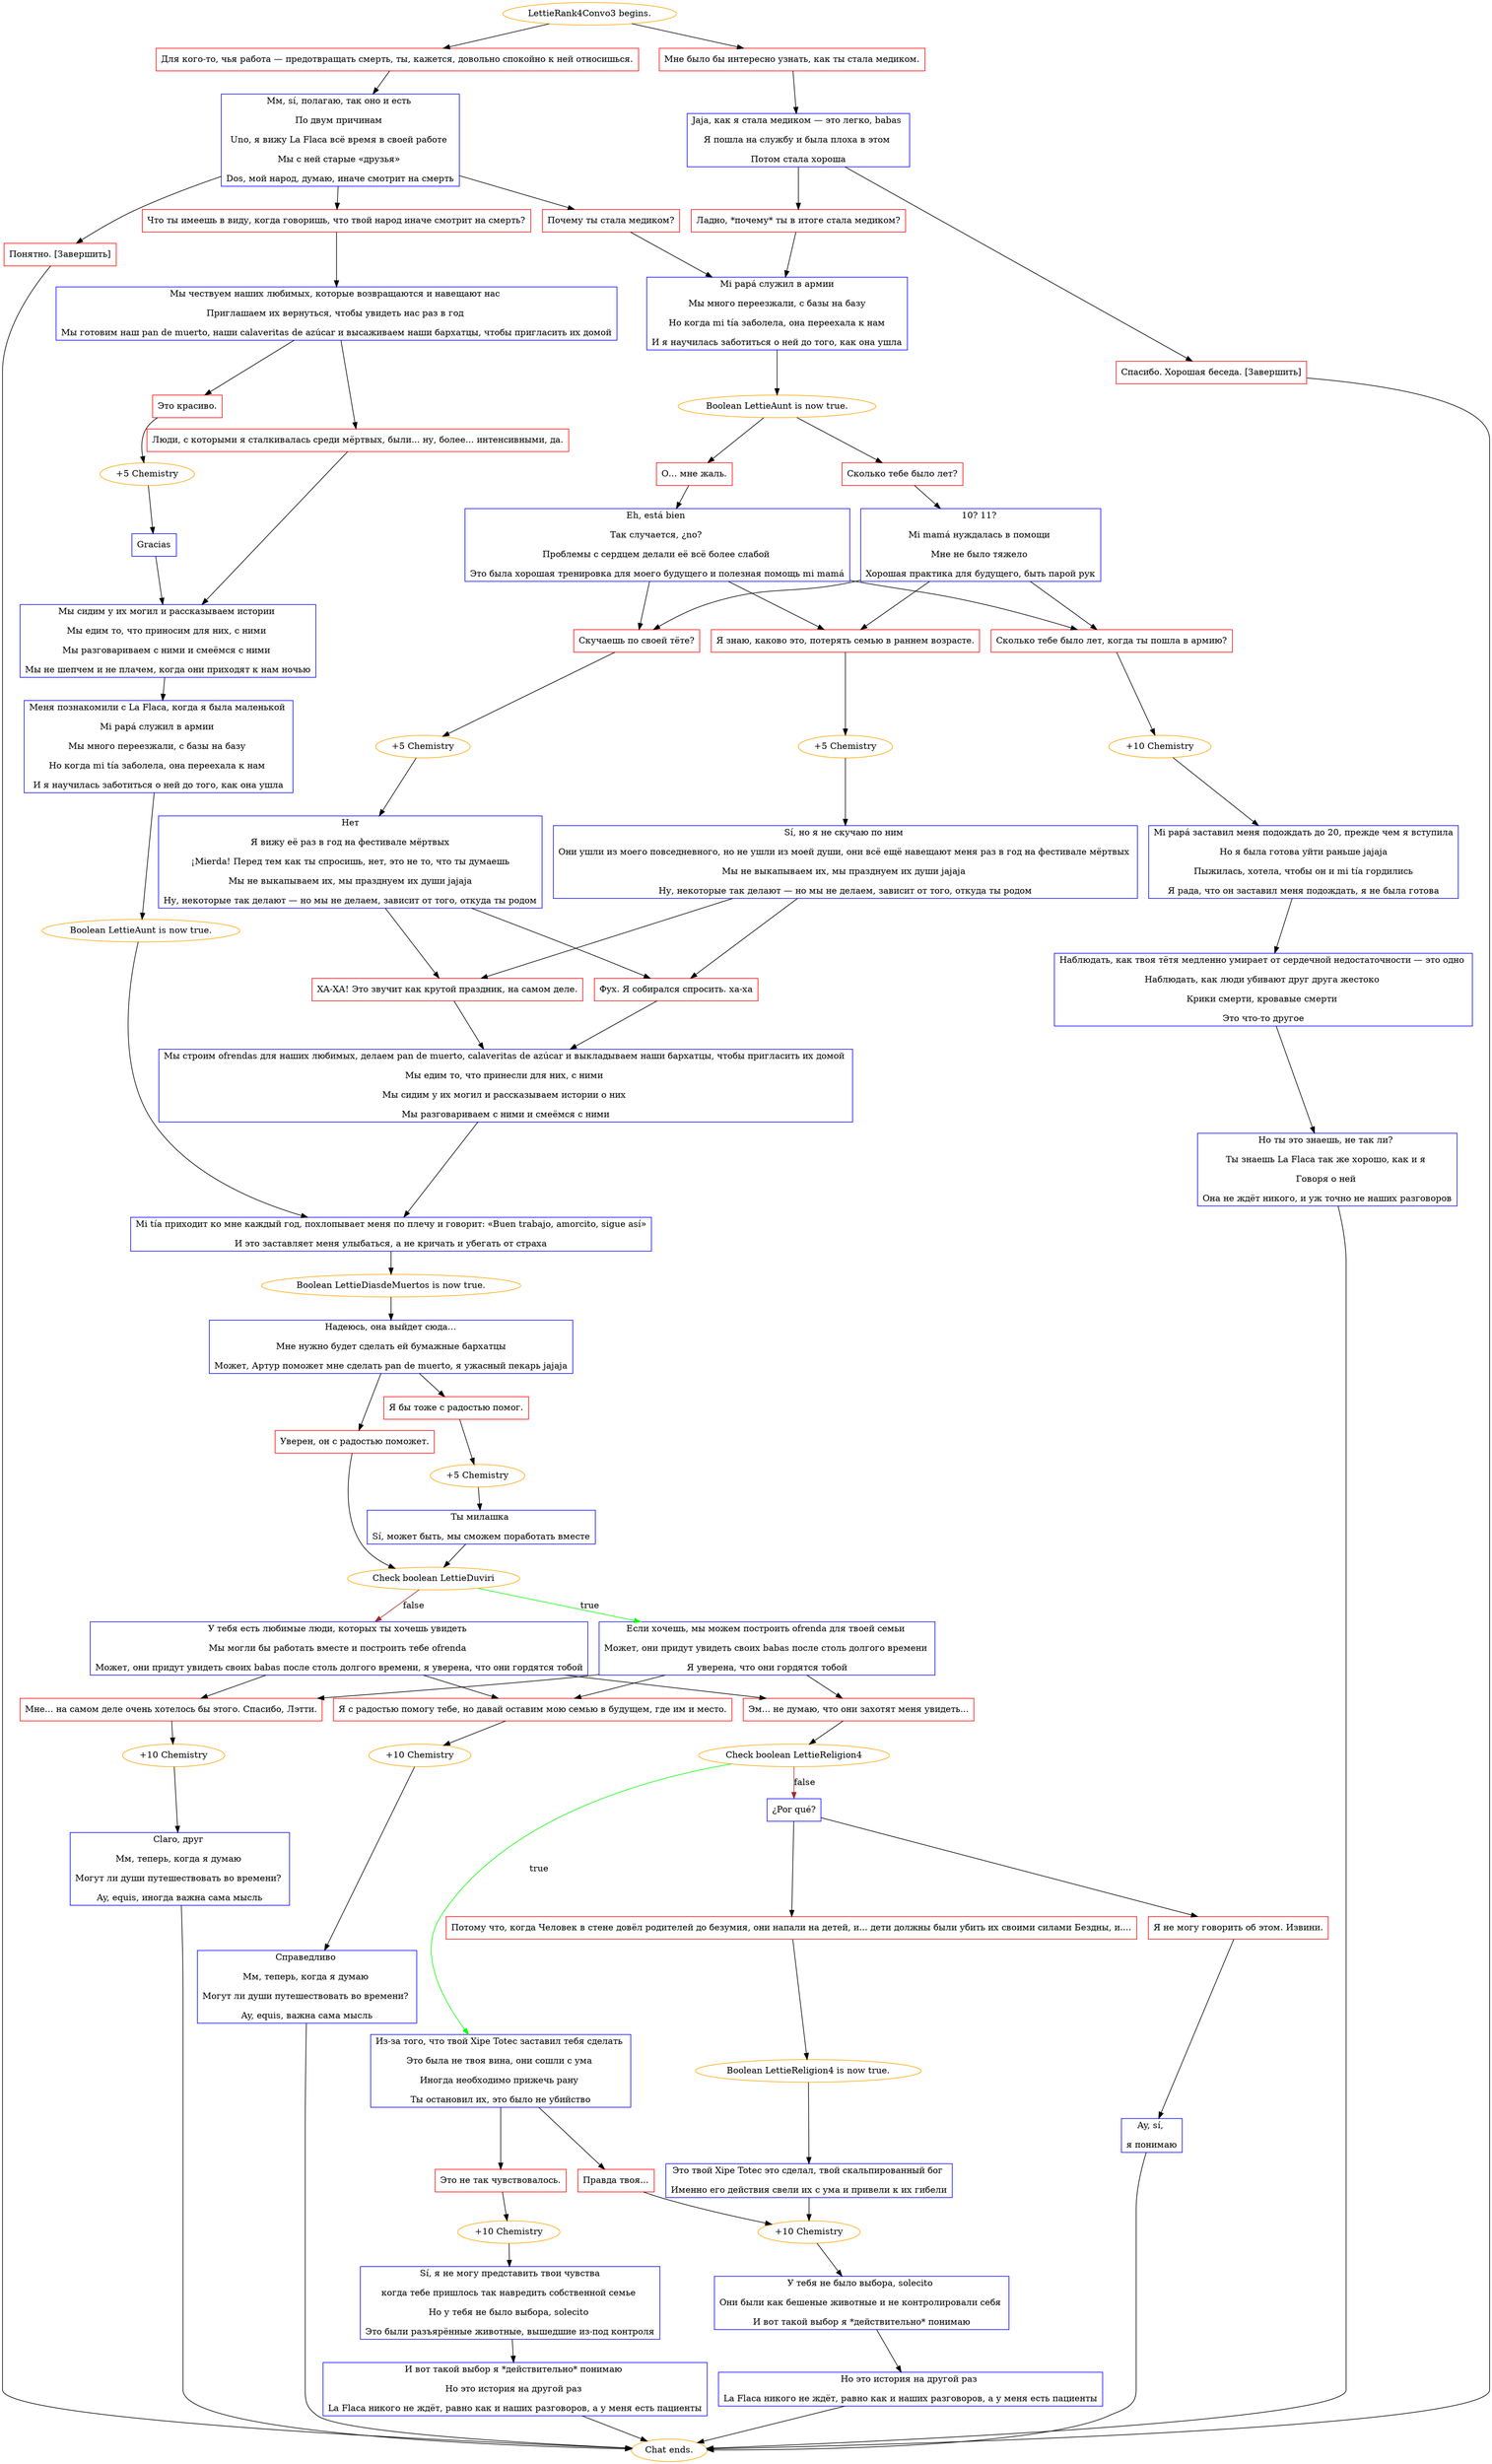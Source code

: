 digraph {
	"LettieRank4Convo3 begins." [color=orange];
		"LettieRank4Convo3 begins." -> j2036307498;
		"LettieRank4Convo3 begins." -> j157618355;
	j2036307498 [label="Для кого-то, чья работа — предотвращать смерть, ты, кажется, довольно спокойно к ней относишься.",shape=box,color=red];
		j2036307498 -> j97924560;
	j157618355 [label="Мне было бы интересно узнать, как ты стала медиком.",shape=box,color=red];
		j157618355 -> j4278065424;
	j97924560 [label="Мм, sí, полагаю, так оно и есть 
По двум причинам 
Uno, я вижу La Flaca всё время в своей работе 
Мы с ней старые «друзья» 
Dos, мой народ, думаю, иначе смотрит на смерть",shape=box,color=blue];
		j97924560 -> j3899454361;
		j97924560 -> j1537152755;
		j97924560 -> j3779377062;
	j4278065424 [label="Jaja, как я стала медиком — это легко, babas 
Я пошла на службу и была плоха в этом 
Потом стала хороша",shape=box,color=blue];
		j4278065424 -> j863323958;
		j4278065424 -> j111184337;
	j3899454361 [label="Что ты имеешь в виду, когда говоришь, что твой народ иначе смотрит на смерть?",shape=box,color=red];
		j3899454361 -> j1224768997;
	j1537152755 [label="Почему ты стала медиком?",shape=box,color=red];
		j1537152755 -> j3445703427;
	j3779377062 [label="Понятно. [Завершить]",shape=box,color=red];
		j3779377062 -> "Chat ends.";
	j863323958 [label="Ладно, *почему* ты в итоге стала медиком?",shape=box,color=red];
		j863323958 -> j3445703427;
	j111184337 [label="Спасибо. Хорошая беседа. [Завершить]",shape=box,color=red];
		j111184337 -> "Chat ends.";
	j1224768997 [label="Мы чествуем наших любимых, которые возвращаются и навещают нас 
Приглашаем их вернуться, чтобы увидеть нас раз в год 
Мы готовим наш pan de muerto, наши calaveritas de azúcar и высаживаем наши бархатцы, чтобы пригласить их домой",shape=box,color=blue];
		j1224768997 -> j1915327906;
		j1224768997 -> j267217257;
	j3445703427 [label="Mi papá служил в армии
Мы много переезжали, с базы на базу
Но когда mi tía заболела, она переехала к нам
И я научилась заботиться о ней до того, как она ушла",shape=box,color=blue];
		j3445703427 -> j2985861959;
	"Chat ends." [color=orange];
	j1915327906 [label="Люди, с которыми я сталкивалась среди мёртвых, были... ну, более... интенсивными, да.",shape=box,color=red];
		j1915327906 -> j1482026560;
	j267217257 [label="Это красиво.",shape=box,color=red];
		j267217257 -> j1191627867;
	j2985861959 [label="Boolean LettieAunt is now true.",color=orange];
		j2985861959 -> j128722431;
		j2985861959 -> j4156425825;
	j1482026560 [label="Мы сидим у их могил и рассказываем истории 
Мы едим то, что приносим для них, с ними 
Мы разговариваем с ними и смеёмся с ними 
Мы не шепчем и не плачем, когда они приходят к нам ночью",shape=box,color=blue];
		j1482026560 -> j3086360921;
	j1191627867 [label="+5 Chemistry",color=orange];
		j1191627867 -> j1997046521;
	j128722431 [label="О... мне жаль.",shape=box,color=red];
		j128722431 -> j195099276;
	j4156425825 [label="Сколько тебе было лет?",shape=box,color=red];
		j4156425825 -> j3473671259;
	j3086360921 [label="Меня познакомили с La Flaca, когда я была маленькой 
Mi papá служил в армии 
Мы много переезжали, с базы на базу 
Но когда mi tía заболела, она переехала к нам 
И я научилась заботиться о ней до того, как она ушла",shape=box,color=blue];
		j3086360921 -> j2209642110;
	j1997046521 [label="Gracias",shape=box,color=blue];
		j1997046521 -> j1482026560;
	j195099276 [label="Eh, está bien 
Так случается, ¿no? 
Проблемы с сердцем делали её всё более слабой 
Это была хорошая тренировка для моего будущего и полезная помощь mi mamá",shape=box,color=blue];
		j195099276 -> j1493743802;
		j195099276 -> j1785817672;
		j195099276 -> j3616503400;
	j3473671259 [label="10? 11? 
Mi mamá нуждалась в помощи 
Мне не было тяжело 
Хорошая практика для будущего, быть парой рук",shape=box,color=blue];
		j3473671259 -> j1493743802;
		j3473671259 -> j1785817672;
		j3473671259 -> j3616503400;
	j2209642110 [label="Boolean LettieAunt is now true.",color=orange];
		j2209642110 -> j908530692;
	j1493743802 [label="Скучаешь по своей тёте?",shape=box,color=red];
		j1493743802 -> j700013765;
	j1785817672 [label="Я знаю, каково это, потерять семью в раннем возрасте.",shape=box,color=red];
		j1785817672 -> j3701774792;
	j3616503400 [label="Сколько тебе было лет, когда ты пошла в армию?",shape=box,color=red];
		j3616503400 -> j2735729887;
	j908530692 [label="Mi tía приходит ко мне каждый год, похлопывает меня по плечу и говорит: «Buen trabajo, amorcito, sigue así»
И это заставляет меня улыбаться, а не кричать и убегать от страха",shape=box,color=blue];
		j908530692 -> j3516048068;
	j700013765 [label="+5 Chemistry",color=orange];
		j700013765 -> j1038486163;
	j3701774792 [label="+5 Chemistry",color=orange];
		j3701774792 -> j719012074;
	j2735729887 [label="+10 Chemistry",color=orange];
		j2735729887 -> j3045204699;
	j3516048068 [label="Boolean LettieDiasdeMuertos is now true.",color=orange];
		j3516048068 -> j1873604414;
	j1038486163 [label="Нет
Я вижу её раз в год на фестивале мёртвых
¡Mierda! Перед тем как ты спросишь, нет, это не то, что ты думаешь
Мы не выкапываем их, мы празднуем их души jajaja
Ну, некоторые так делают — но мы не делаем, зависит от того, откуда ты родом",shape=box,color=blue];
		j1038486163 -> j2731671441;
		j1038486163 -> j2019518537;
	j719012074 [label="Sí, но я не скучаю по ним 
Они ушли из моего повседневного, но не ушли из моей души, они всё ещё навещают меня раз в год на фестивале мёртвых 
Мы не выкапываем их, мы празднуем их души jajaja 
Ну, некоторые так делают — но мы не делаем, зависит от того, откуда ты родом",shape=box,color=blue];
		j719012074 -> j2731671441;
		j719012074 -> j2019518537;
	j3045204699 [label="Mi papá заставил меня подождать до 20, прежде чем я вступила
Но я была готова уйти раньше jajaja
Пыжилась, хотела, чтобы он и mi tía гордились
Я рада, что он заставил меня подождать, я не была готова",shape=box,color=blue];
		j3045204699 -> j2175001459;
	j1873604414 [label="Надеюсь, она выйдет сюда…
Мне нужно будет сделать ей бумажные бархатцы
Может, Артур поможет мне сделать pan de muerto, я ужасный пекарь jajaja",shape=box,color=blue];
		j1873604414 -> j4183053060;
		j1873604414 -> j310370842;
	j2731671441 [label="Фух. Я собирался спросить. ха-ха",shape=box,color=red];
		j2731671441 -> j2093416123;
	j2019518537 [label="ХА-ХА! Это звучит как крутой праздник, на самом деле.",shape=box,color=red];
		j2019518537 -> j2093416123;
	j2175001459 [label="Наблюдать, как твоя тётя медленно умирает от сердечной недостаточности — это одно 
Наблюдать, как люди убивают друг друга жестоко 
Крики смерти, кровавые смерти 
Это что-то другое",shape=box,color=blue];
		j2175001459 -> j1319363119;
	j4183053060 [label="Уверен, он с радостью поможет.",shape=box,color=red];
		j4183053060 -> j3018346605;
	j310370842 [label="Я бы тоже с радостью помог.",shape=box,color=red];
		j310370842 -> j4048331328;
	j2093416123 [label="Мы строим ofrendas для наших любимых, делаем pan de muerto, calaveritas de azúcar и выкладываем наши бархатцы, чтобы пригласить их домой 
Мы едим то, что принесли для них, с ними 
Мы сидим у их могил и рассказываем истории о них 
Мы разговариваем с ними и смеёмся с ними",shape=box,color=blue];
		j2093416123 -> j908530692;
	j1319363119 [label="Но ты это знаешь, не так ли? 
Ты знаешь La Flaca так же хорошо, как и я 
Говоря о ней 
Она не ждёт никого, и уж точно не наших разговоров",shape=box,color=blue];
		j1319363119 -> "Chat ends.";
	j3018346605 [label="Check boolean LettieDuviri",color=orange];
		j3018346605 -> j3363243304 [label=true,color=green];
		j3018346605 -> j2446663595 [label=false,color=brown];
	j4048331328 [label="+5 Chemistry",color=orange];
		j4048331328 -> j926648478;
	j3363243304 [label="Если хочешь, мы можем построить ofrenda для твоей семьи 
Может, они придут увидеть своих babas после столь долгого времени 
Я уверена, что они гордятся тобой",shape=box,color=blue];
		j3363243304 -> j958849681;
		j3363243304 -> j434895163;
		j3363243304 -> j2733172674;
	j2446663595 [label="У тебя есть любимые люди, которых ты хочешь увидеть 
Мы могли бы работать вместе и построить тебе ofrenda 
Может, они придут увидеть своих babas после столь долгого времени, я уверена, что они гордятся тобой",shape=box,color=blue];
		j2446663595 -> j958849681;
		j2446663595 -> j434895163;
		j2446663595 -> j2733172674;
	j926648478 [label="Ты милашка 
Sí, может быть, мы сможем поработать вместе",shape=box,color=blue];
		j926648478 -> j3018346605;
	j958849681 [label="Мне... на самом деле очень хотелось бы этого. Спасибо, Лэтти.",shape=box,color=red];
		j958849681 -> j3403692974;
	j434895163 [label="Я с радостью помогу тебе, но давай оставим мою семью в будущем, где им и место.",shape=box,color=red];
		j434895163 -> j3824652590;
	j2733172674 [label="Эм... не думаю, что они захотят меня увидеть...",shape=box,color=red];
		j2733172674 -> j4115334670;
	j3403692974 [label="+10 Chemistry",color=orange];
		j3403692974 -> j4128892158;
	j3824652590 [label="+10 Chemistry",color=orange];
		j3824652590 -> j392357131;
	j4115334670 [label="Check boolean LettieReligion4",color=orange];
		j4115334670 -> j912937549 [label=true,color=green];
		j4115334670 -> j2194251521 [label=false,color=brown];
	j4128892158 [label="Claro, друг 
Мм, теперь, когда я думаю 
Могут ли души путешествовать во времени? 
Ay, equis, иногда важна сама мысль",shape=box,color=blue];
		j4128892158 -> "Chat ends.";
	j392357131 [label="Справедливо 
Мм, теперь, когда я думаю 
Могут ли души путешествовать во времени? 
Ay, equis, важна сама мысль",shape=box,color=blue];
		j392357131 -> "Chat ends.";
	j912937549 [label="Из-за того, что твой Xipe Totec заставил тебя сделать 
Это была не твоя вина, они сошли с ума 
Иногда необходимо прижечь рану 
Ты остановил их, это было не убийство",shape=box,color=blue];
		j912937549 -> j3557772836;
		j912937549 -> j2905910971;
	j2194251521 [label="¿Por qué?",shape=box,color=blue];
		j2194251521 -> j2260677784;
		j2194251521 -> j4141331289;
	j3557772836 [label="Это не так чувствовалось.",shape=box,color=red];
		j3557772836 -> j3553414059;
	j2905910971 [label="Правда твоя...",shape=box,color=red];
		j2905910971 -> j3423161059;
	j2260677784 [label="Потому что, когда Человек в стене довёл родителей до безумия, они напали на детей, и... дети должны были убить их своими силами Бездны, и....",shape=box,color=red];
		j2260677784 -> j327118775;
	j4141331289 [label="Я не могу говорить об этом. Извини.",shape=box,color=red];
		j4141331289 -> j3013417649;
	j3553414059 [label="+10 Chemistry",color=orange];
		j3553414059 -> j486469450;
	j3423161059 [label="+10 Chemistry",color=orange];
		j3423161059 -> j86981582;
	j327118775 [label="Boolean LettieReligion4 is now true.",color=orange];
		j327118775 -> j2665771369;
	j3013417649 [label="Ay, sí, 
я понимаю",shape=box,color=blue];
		j3013417649 -> "Chat ends.";
	j486469450 [label="Sí, я не могу представить твои чувства
когда тебе пришлось так навредить собственной семье 
Но у тебя не было выбора, solecito 
Это были разъярённые животные, вышедшие из-под контроля",shape=box,color=blue];
		j486469450 -> j1125487462;
	j86981582 [label="У тебя не было выбора, solecito 
Они были как бешеные животные и не контролировали себя 
И вот такой выбор я *действительно* понимаю",shape=box,color=blue];
		j86981582 -> j123455067;
	j2665771369 [label="Это твой Xipe Totec это сделал, твой скальпированный бог 
Именно его действия свели их с ума и привели к их гибели",shape=box,color=blue];
		j2665771369 -> j3423161059;
	j1125487462 [label="И вот такой выбор я *действительно* понимаю 
Но это история на другой раз 
La Flaca никого не ждёт, равно как и наших разговоров, а у меня есть пациенты",shape=box,color=blue];
		j1125487462 -> "Chat ends.";
	j123455067 [label="Но это история на другой раз 
La Flaca никого не ждёт, равно как и наших разговоров, а у меня есть пациенты",shape=box,color=blue];
		j123455067 -> "Chat ends.";
}